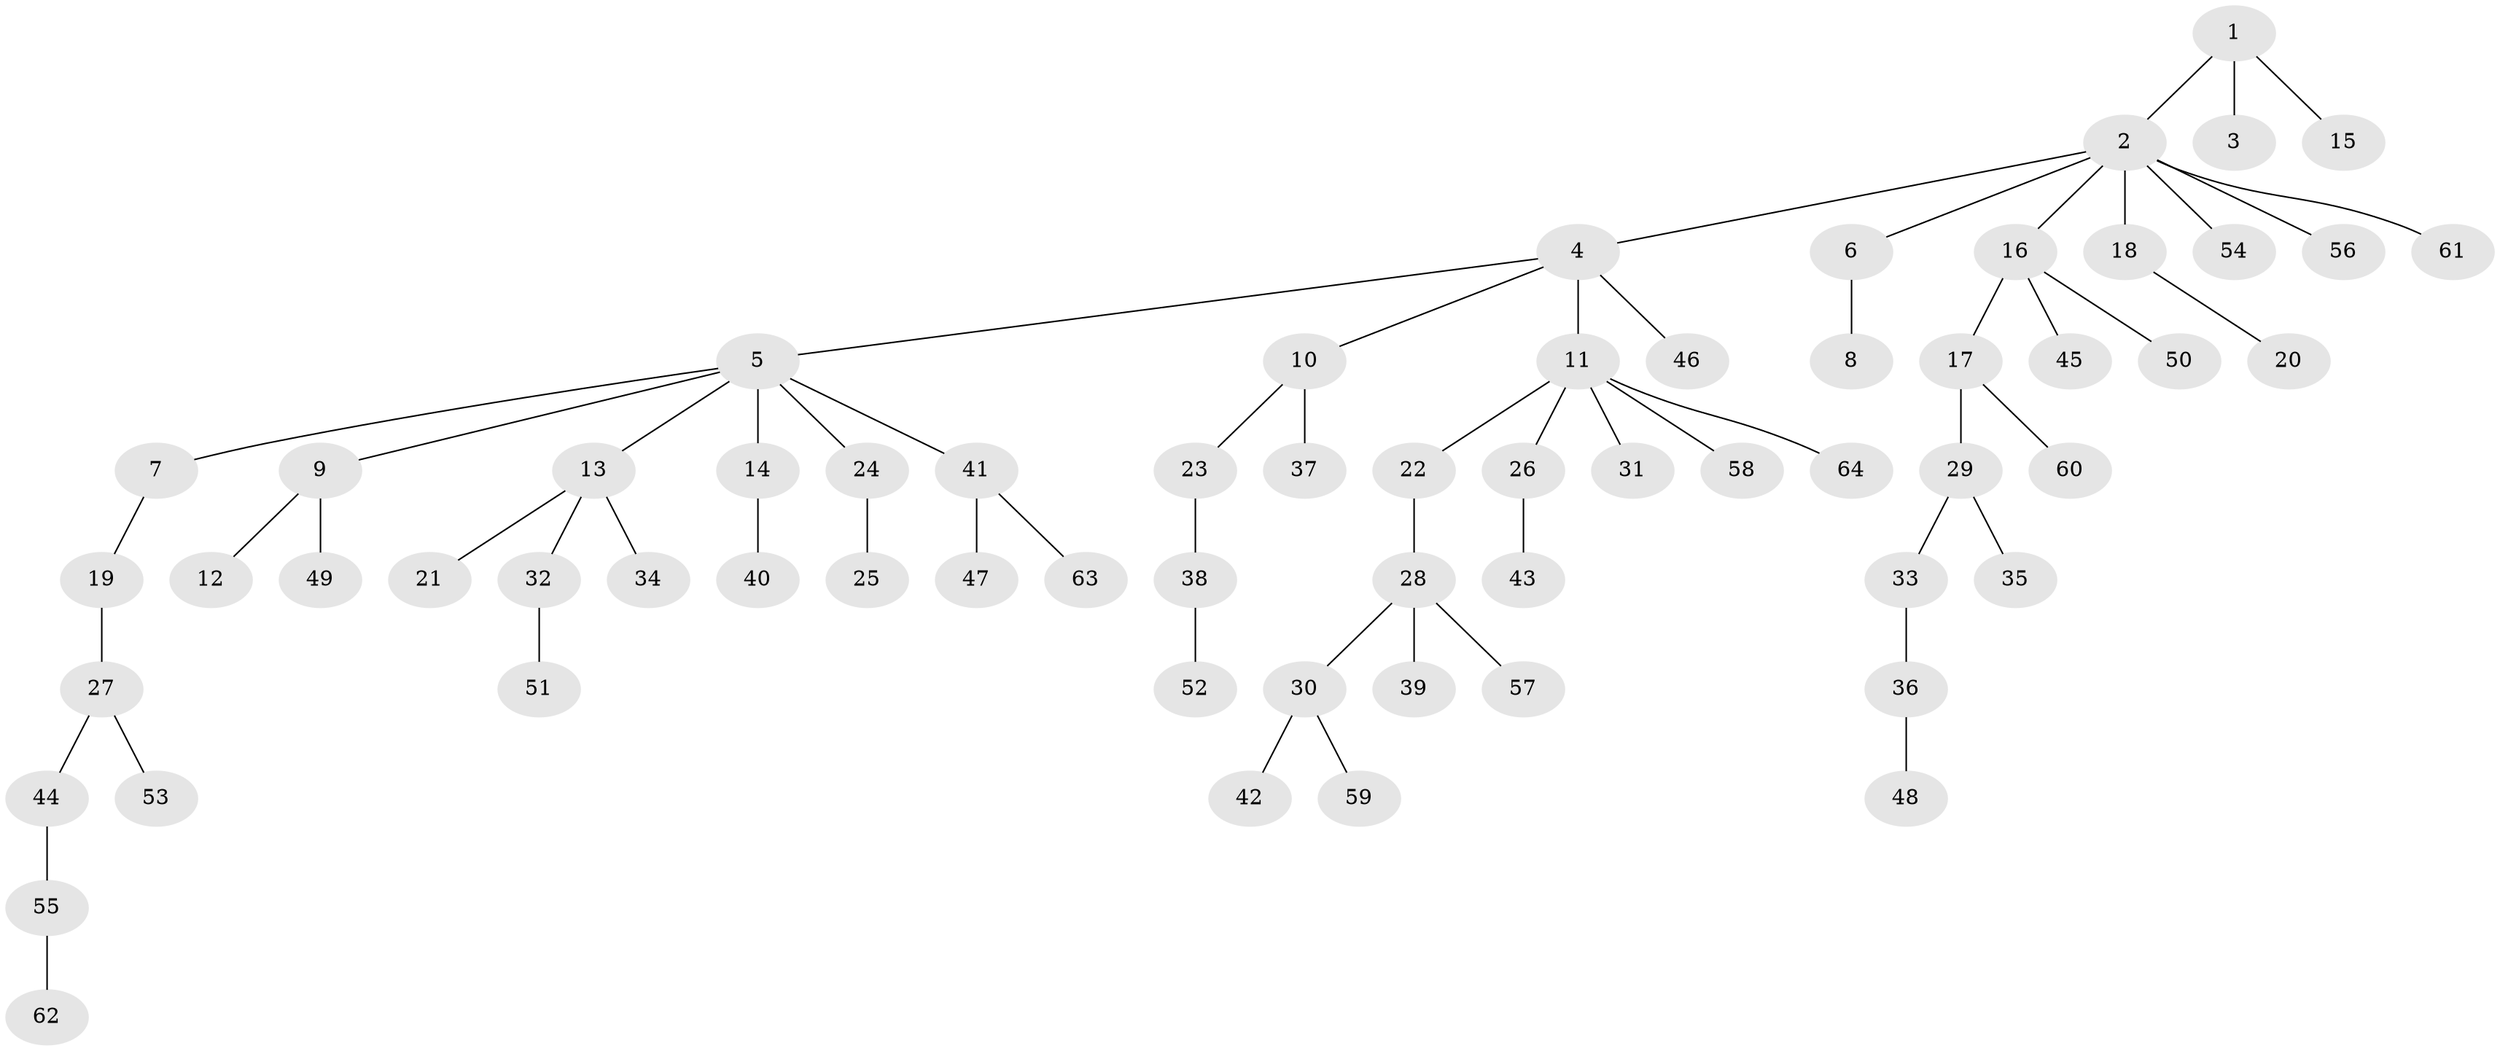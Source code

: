 // coarse degree distribution, {2: 0.19047619047619047, 7: 0.047619047619047616, 4: 0.07142857142857142, 1: 0.5952380952380952, 6: 0.023809523809523808, 3: 0.07142857142857142}
// Generated by graph-tools (version 1.1) at 2025/24/03/03/25 07:24:07]
// undirected, 64 vertices, 63 edges
graph export_dot {
graph [start="1"]
  node [color=gray90,style=filled];
  1;
  2;
  3;
  4;
  5;
  6;
  7;
  8;
  9;
  10;
  11;
  12;
  13;
  14;
  15;
  16;
  17;
  18;
  19;
  20;
  21;
  22;
  23;
  24;
  25;
  26;
  27;
  28;
  29;
  30;
  31;
  32;
  33;
  34;
  35;
  36;
  37;
  38;
  39;
  40;
  41;
  42;
  43;
  44;
  45;
  46;
  47;
  48;
  49;
  50;
  51;
  52;
  53;
  54;
  55;
  56;
  57;
  58;
  59;
  60;
  61;
  62;
  63;
  64;
  1 -- 2;
  1 -- 3;
  1 -- 15;
  2 -- 4;
  2 -- 6;
  2 -- 16;
  2 -- 18;
  2 -- 54;
  2 -- 56;
  2 -- 61;
  4 -- 5;
  4 -- 10;
  4 -- 11;
  4 -- 46;
  5 -- 7;
  5 -- 9;
  5 -- 13;
  5 -- 14;
  5 -- 24;
  5 -- 41;
  6 -- 8;
  7 -- 19;
  9 -- 12;
  9 -- 49;
  10 -- 23;
  10 -- 37;
  11 -- 22;
  11 -- 26;
  11 -- 31;
  11 -- 58;
  11 -- 64;
  13 -- 21;
  13 -- 32;
  13 -- 34;
  14 -- 40;
  16 -- 17;
  16 -- 45;
  16 -- 50;
  17 -- 29;
  17 -- 60;
  18 -- 20;
  19 -- 27;
  22 -- 28;
  23 -- 38;
  24 -- 25;
  26 -- 43;
  27 -- 44;
  27 -- 53;
  28 -- 30;
  28 -- 39;
  28 -- 57;
  29 -- 33;
  29 -- 35;
  30 -- 42;
  30 -- 59;
  32 -- 51;
  33 -- 36;
  36 -- 48;
  38 -- 52;
  41 -- 47;
  41 -- 63;
  44 -- 55;
  55 -- 62;
}
